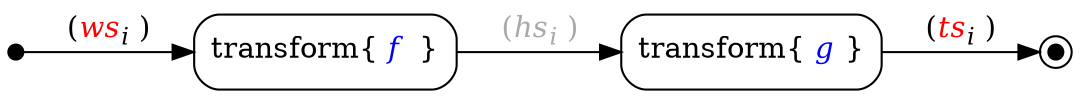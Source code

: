 digraph {
  rankdir=LR
  node [shape="box", style="rounded"]

  start [shape="point", width=0.1]
  end [shape="point", width=0.1, peripheries=2]
  f [label=<transform{ <i><font color="blue">f</font></i>  }>];
  g [label=<transform{ <i><font color="blue">g</font></i> }>];

  start -> f [label=<<table cellpadding="1" border="0" cellborder="0">
                       <tr><td>(<i><font color="red">ws</font><sub>i</sub></i> )</td></tr>
                      </table>>]
  f -> g [label=<<table cellpadding="1" border="0" cellborder="0">
                   <tr><td><font color="darkgray">(<i>hs<sub>i</sub></i> )</font></td></tr>
                  </table>>]
  g -> end [label=<<table cellpadding="1" border="0" cellborder="0">
                     <tr><td>(<i><font color="red">ts</font><sub>i</sub></i> )</td></tr>
                    </table>>]
}
